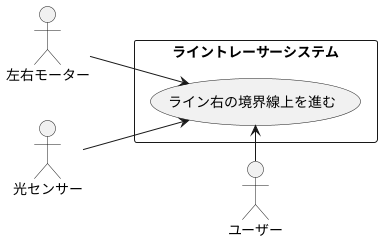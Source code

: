 @startuml ライントレーサー
left to right direction
    actor ユーザー
    actor 左右モーター
    actor 光センサー
rectangle ライントレーサーシステム {
    usecase ライン右の境界線上を進む as line
}
    ユーザー -right-> line
    左右モーター --> line
    光センサー --> line
@enduml